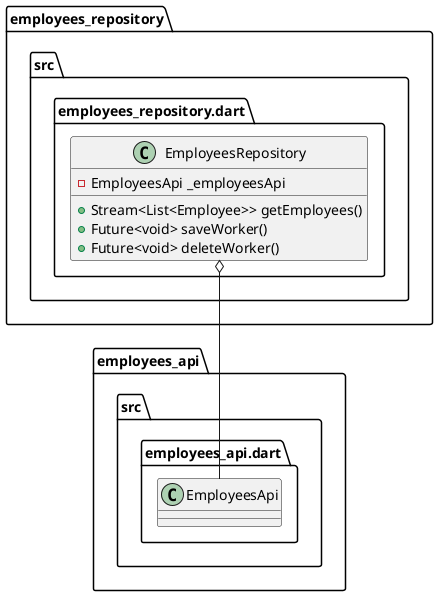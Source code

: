 @startuml
set namespaceSeparator ::

class "employees_repository::src::employees_repository.dart::EmployeesRepository" {
  -EmployeesApi _employeesApi
  +Stream<List<Employee>> getEmployees()
  +Future<void> saveWorker()
  +Future<void> deleteWorker()
}

"employees_repository::src::employees_repository.dart::EmployeesRepository" o-- "employees_api::src::employees_api.dart::EmployeesApi"


@enduml